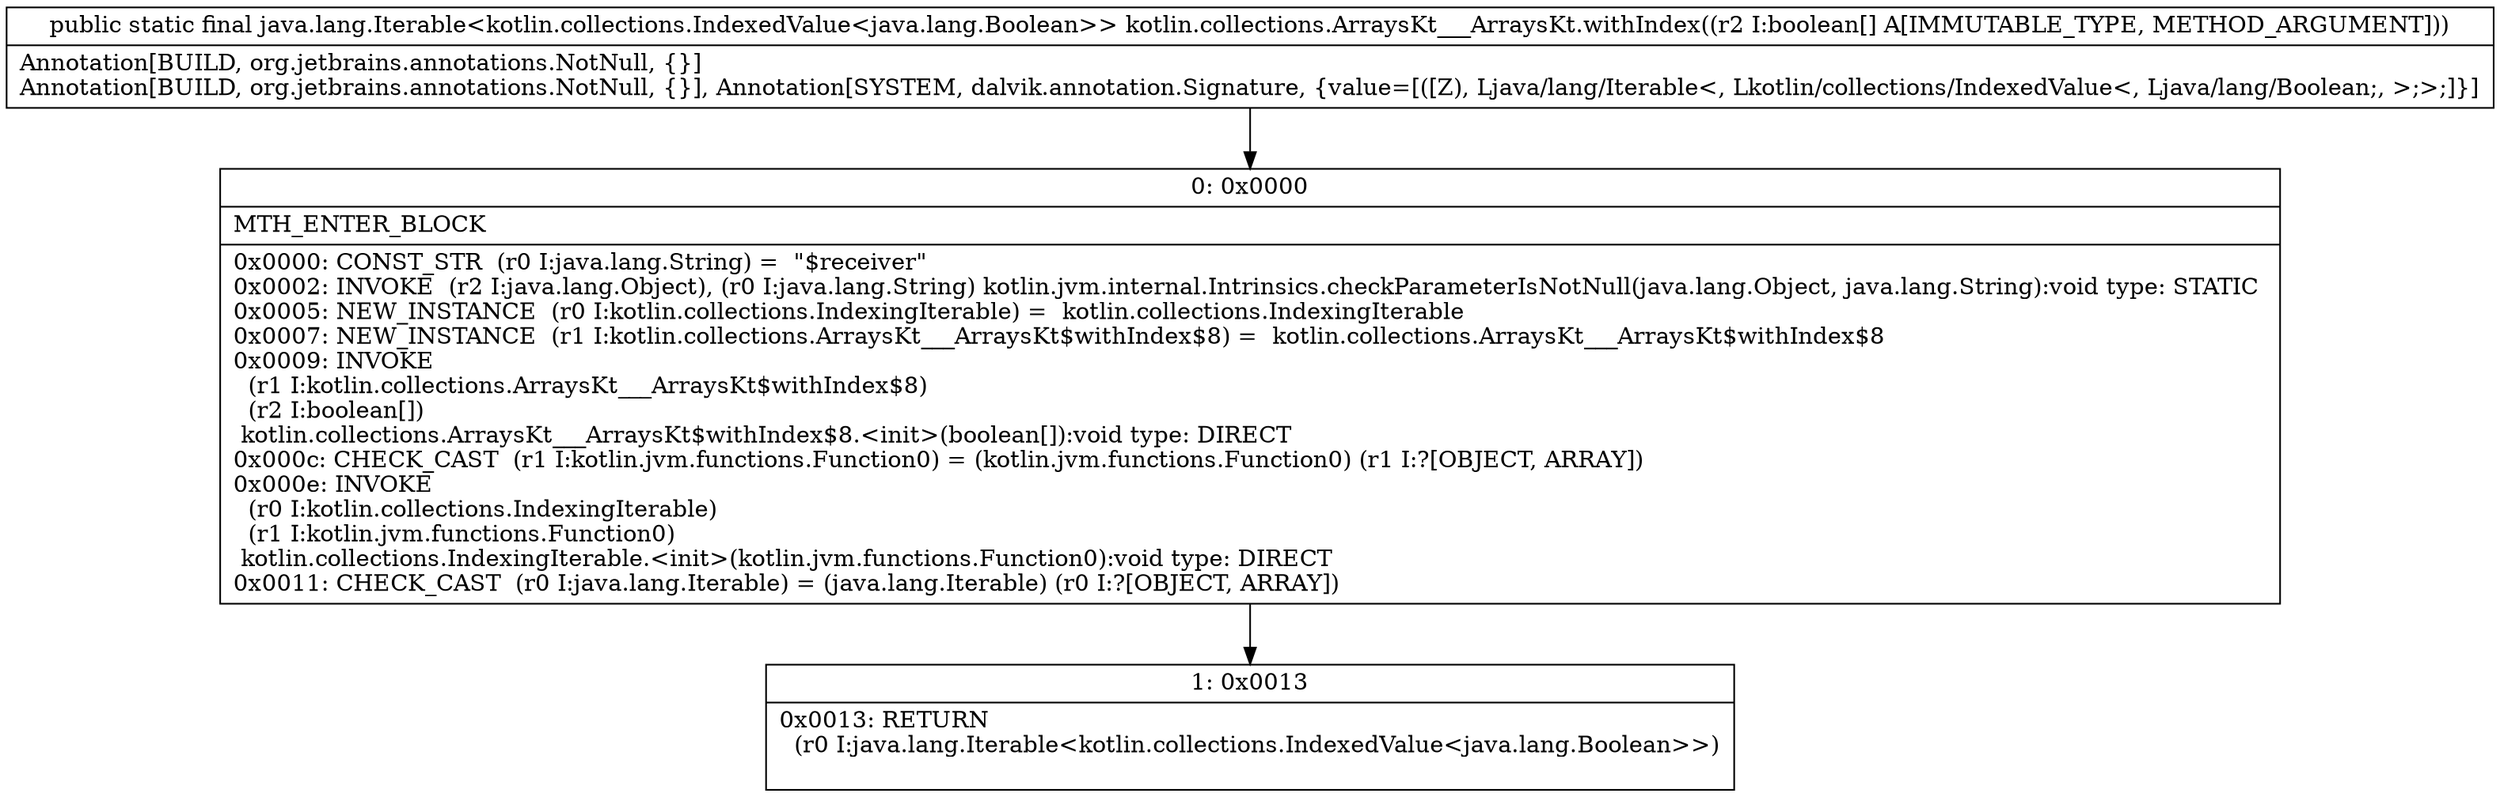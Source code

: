 digraph "CFG forkotlin.collections.ArraysKt___ArraysKt.withIndex([Z)Ljava\/lang\/Iterable;" {
Node_0 [shape=record,label="{0\:\ 0x0000|MTH_ENTER_BLOCK\l|0x0000: CONST_STR  (r0 I:java.lang.String) =  \"$receiver\" \l0x0002: INVOKE  (r2 I:java.lang.Object), (r0 I:java.lang.String) kotlin.jvm.internal.Intrinsics.checkParameterIsNotNull(java.lang.Object, java.lang.String):void type: STATIC \l0x0005: NEW_INSTANCE  (r0 I:kotlin.collections.IndexingIterable) =  kotlin.collections.IndexingIterable \l0x0007: NEW_INSTANCE  (r1 I:kotlin.collections.ArraysKt___ArraysKt$withIndex$8) =  kotlin.collections.ArraysKt___ArraysKt$withIndex$8 \l0x0009: INVOKE  \l  (r1 I:kotlin.collections.ArraysKt___ArraysKt$withIndex$8)\l  (r2 I:boolean[])\l kotlin.collections.ArraysKt___ArraysKt$withIndex$8.\<init\>(boolean[]):void type: DIRECT \l0x000c: CHECK_CAST  (r1 I:kotlin.jvm.functions.Function0) = (kotlin.jvm.functions.Function0) (r1 I:?[OBJECT, ARRAY]) \l0x000e: INVOKE  \l  (r0 I:kotlin.collections.IndexingIterable)\l  (r1 I:kotlin.jvm.functions.Function0)\l kotlin.collections.IndexingIterable.\<init\>(kotlin.jvm.functions.Function0):void type: DIRECT \l0x0011: CHECK_CAST  (r0 I:java.lang.Iterable) = (java.lang.Iterable) (r0 I:?[OBJECT, ARRAY]) \l}"];
Node_1 [shape=record,label="{1\:\ 0x0013|0x0013: RETURN  \l  (r0 I:java.lang.Iterable\<kotlin.collections.IndexedValue\<java.lang.Boolean\>\>)\l \l}"];
MethodNode[shape=record,label="{public static final java.lang.Iterable\<kotlin.collections.IndexedValue\<java.lang.Boolean\>\> kotlin.collections.ArraysKt___ArraysKt.withIndex((r2 I:boolean[] A[IMMUTABLE_TYPE, METHOD_ARGUMENT]))  | Annotation[BUILD, org.jetbrains.annotations.NotNull, \{\}]\lAnnotation[BUILD, org.jetbrains.annotations.NotNull, \{\}], Annotation[SYSTEM, dalvik.annotation.Signature, \{value=[([Z), Ljava\/lang\/Iterable\<, Lkotlin\/collections\/IndexedValue\<, Ljava\/lang\/Boolean;, \>;\>;]\}]\l}"];
MethodNode -> Node_0;
Node_0 -> Node_1;
}

